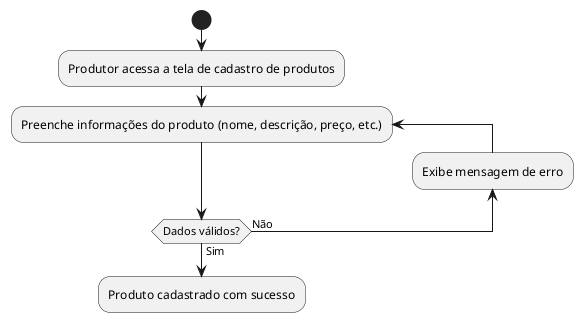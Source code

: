 @startuml
start
:Produtor acessa a tela de cadastro de produtos;
repeat :Preenche informações do produto (nome, descrição, preço, etc.);

  backward:Exibe mensagem de erro;
repeat while (Dados válidos?) is (Não) not (Sim)
  :Produto cadastrado com sucesso;
@enduml